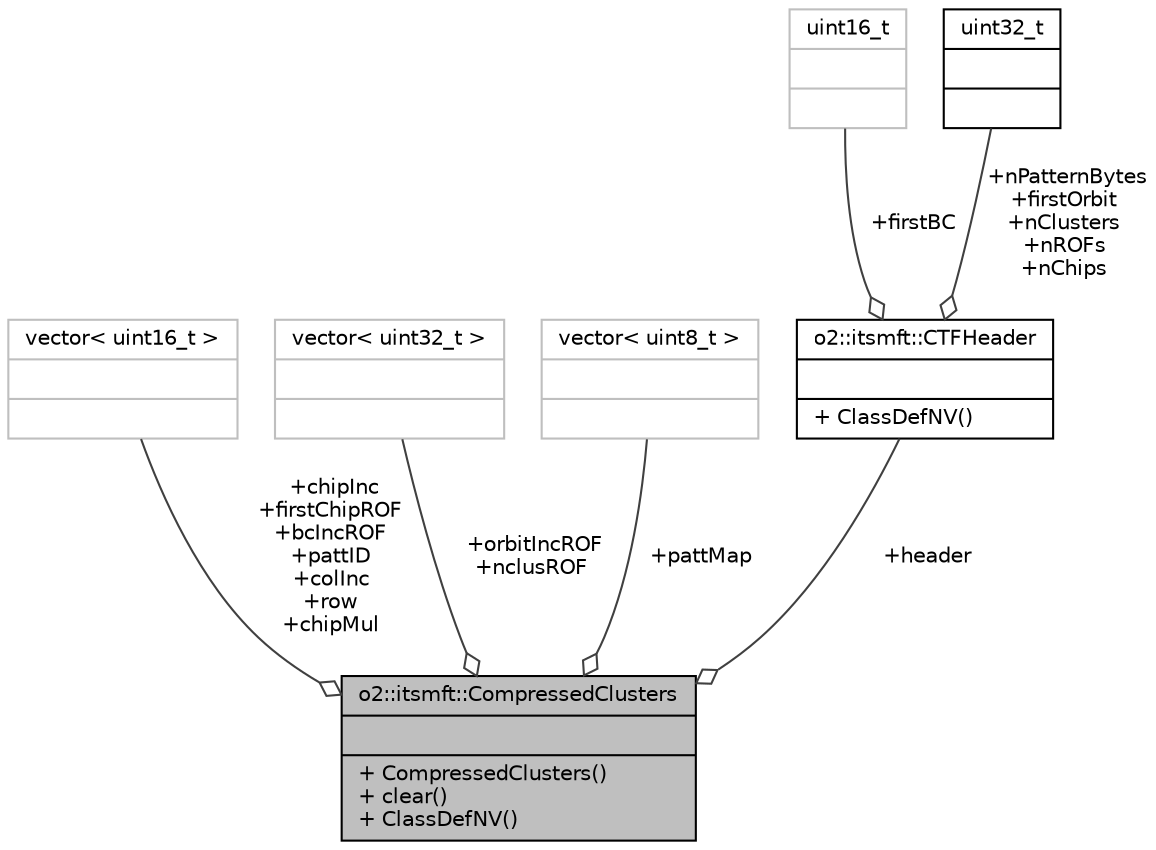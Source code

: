 digraph "o2::itsmft::CompressedClusters"
{
 // INTERACTIVE_SVG=YES
  bgcolor="transparent";
  edge [fontname="Helvetica",fontsize="10",labelfontname="Helvetica",labelfontsize="10"];
  node [fontname="Helvetica",fontsize="10",shape=record];
  Node1 [label="{o2::itsmft::CompressedClusters\n||+ CompressedClusters()\l+ clear()\l+ ClassDefNV()\l}",height=0.2,width=0.4,color="black", fillcolor="grey75", style="filled", fontcolor="black"];
  Node2 -> Node1 [color="grey25",fontsize="10",style="solid",label=" +chipInc\n+firstChipROF\n+bcIncROF\n+pattID\n+colInc\n+row\n+chipMul" ,arrowhead="odiamond",fontname="Helvetica"];
  Node2 [label="{vector\< uint16_t \>\n||}",height=0.2,width=0.4,color="grey75"];
  Node3 -> Node1 [color="grey25",fontsize="10",style="solid",label=" +orbitIncROF\n+nclusROF" ,arrowhead="odiamond",fontname="Helvetica"];
  Node3 [label="{vector\< uint32_t \>\n||}",height=0.2,width=0.4,color="grey75"];
  Node4 -> Node1 [color="grey25",fontsize="10",style="solid",label=" +pattMap" ,arrowhead="odiamond",fontname="Helvetica"];
  Node4 [label="{vector\< uint8_t \>\n||}",height=0.2,width=0.4,color="grey75"];
  Node5 -> Node1 [color="grey25",fontsize="10",style="solid",label=" +header" ,arrowhead="odiamond",fontname="Helvetica"];
  Node5 [label="{o2::itsmft::CTFHeader\n||+ ClassDefNV()\l}",height=0.2,width=0.4,color="black",URL="$db/d29/structo2_1_1itsmft_1_1CTFHeader.html",tooltip="Header for a single CTF. "];
  Node6 -> Node5 [color="grey25",fontsize="10",style="solid",label=" +firstBC" ,arrowhead="odiamond",fontname="Helvetica"];
  Node6 [label="{uint16_t\n||}",height=0.2,width=0.4,color="grey75"];
  Node7 -> Node5 [color="grey25",fontsize="10",style="solid",label=" +nPatternBytes\n+firstOrbit\n+nClusters\n+nROFs\n+nChips" ,arrowhead="odiamond",fontname="Helvetica"];
  Node7 [label="{uint32_t\n||}",height=0.2,width=0.4,color="black",URL="$d3/d87/classuint32__t.html"];
}
